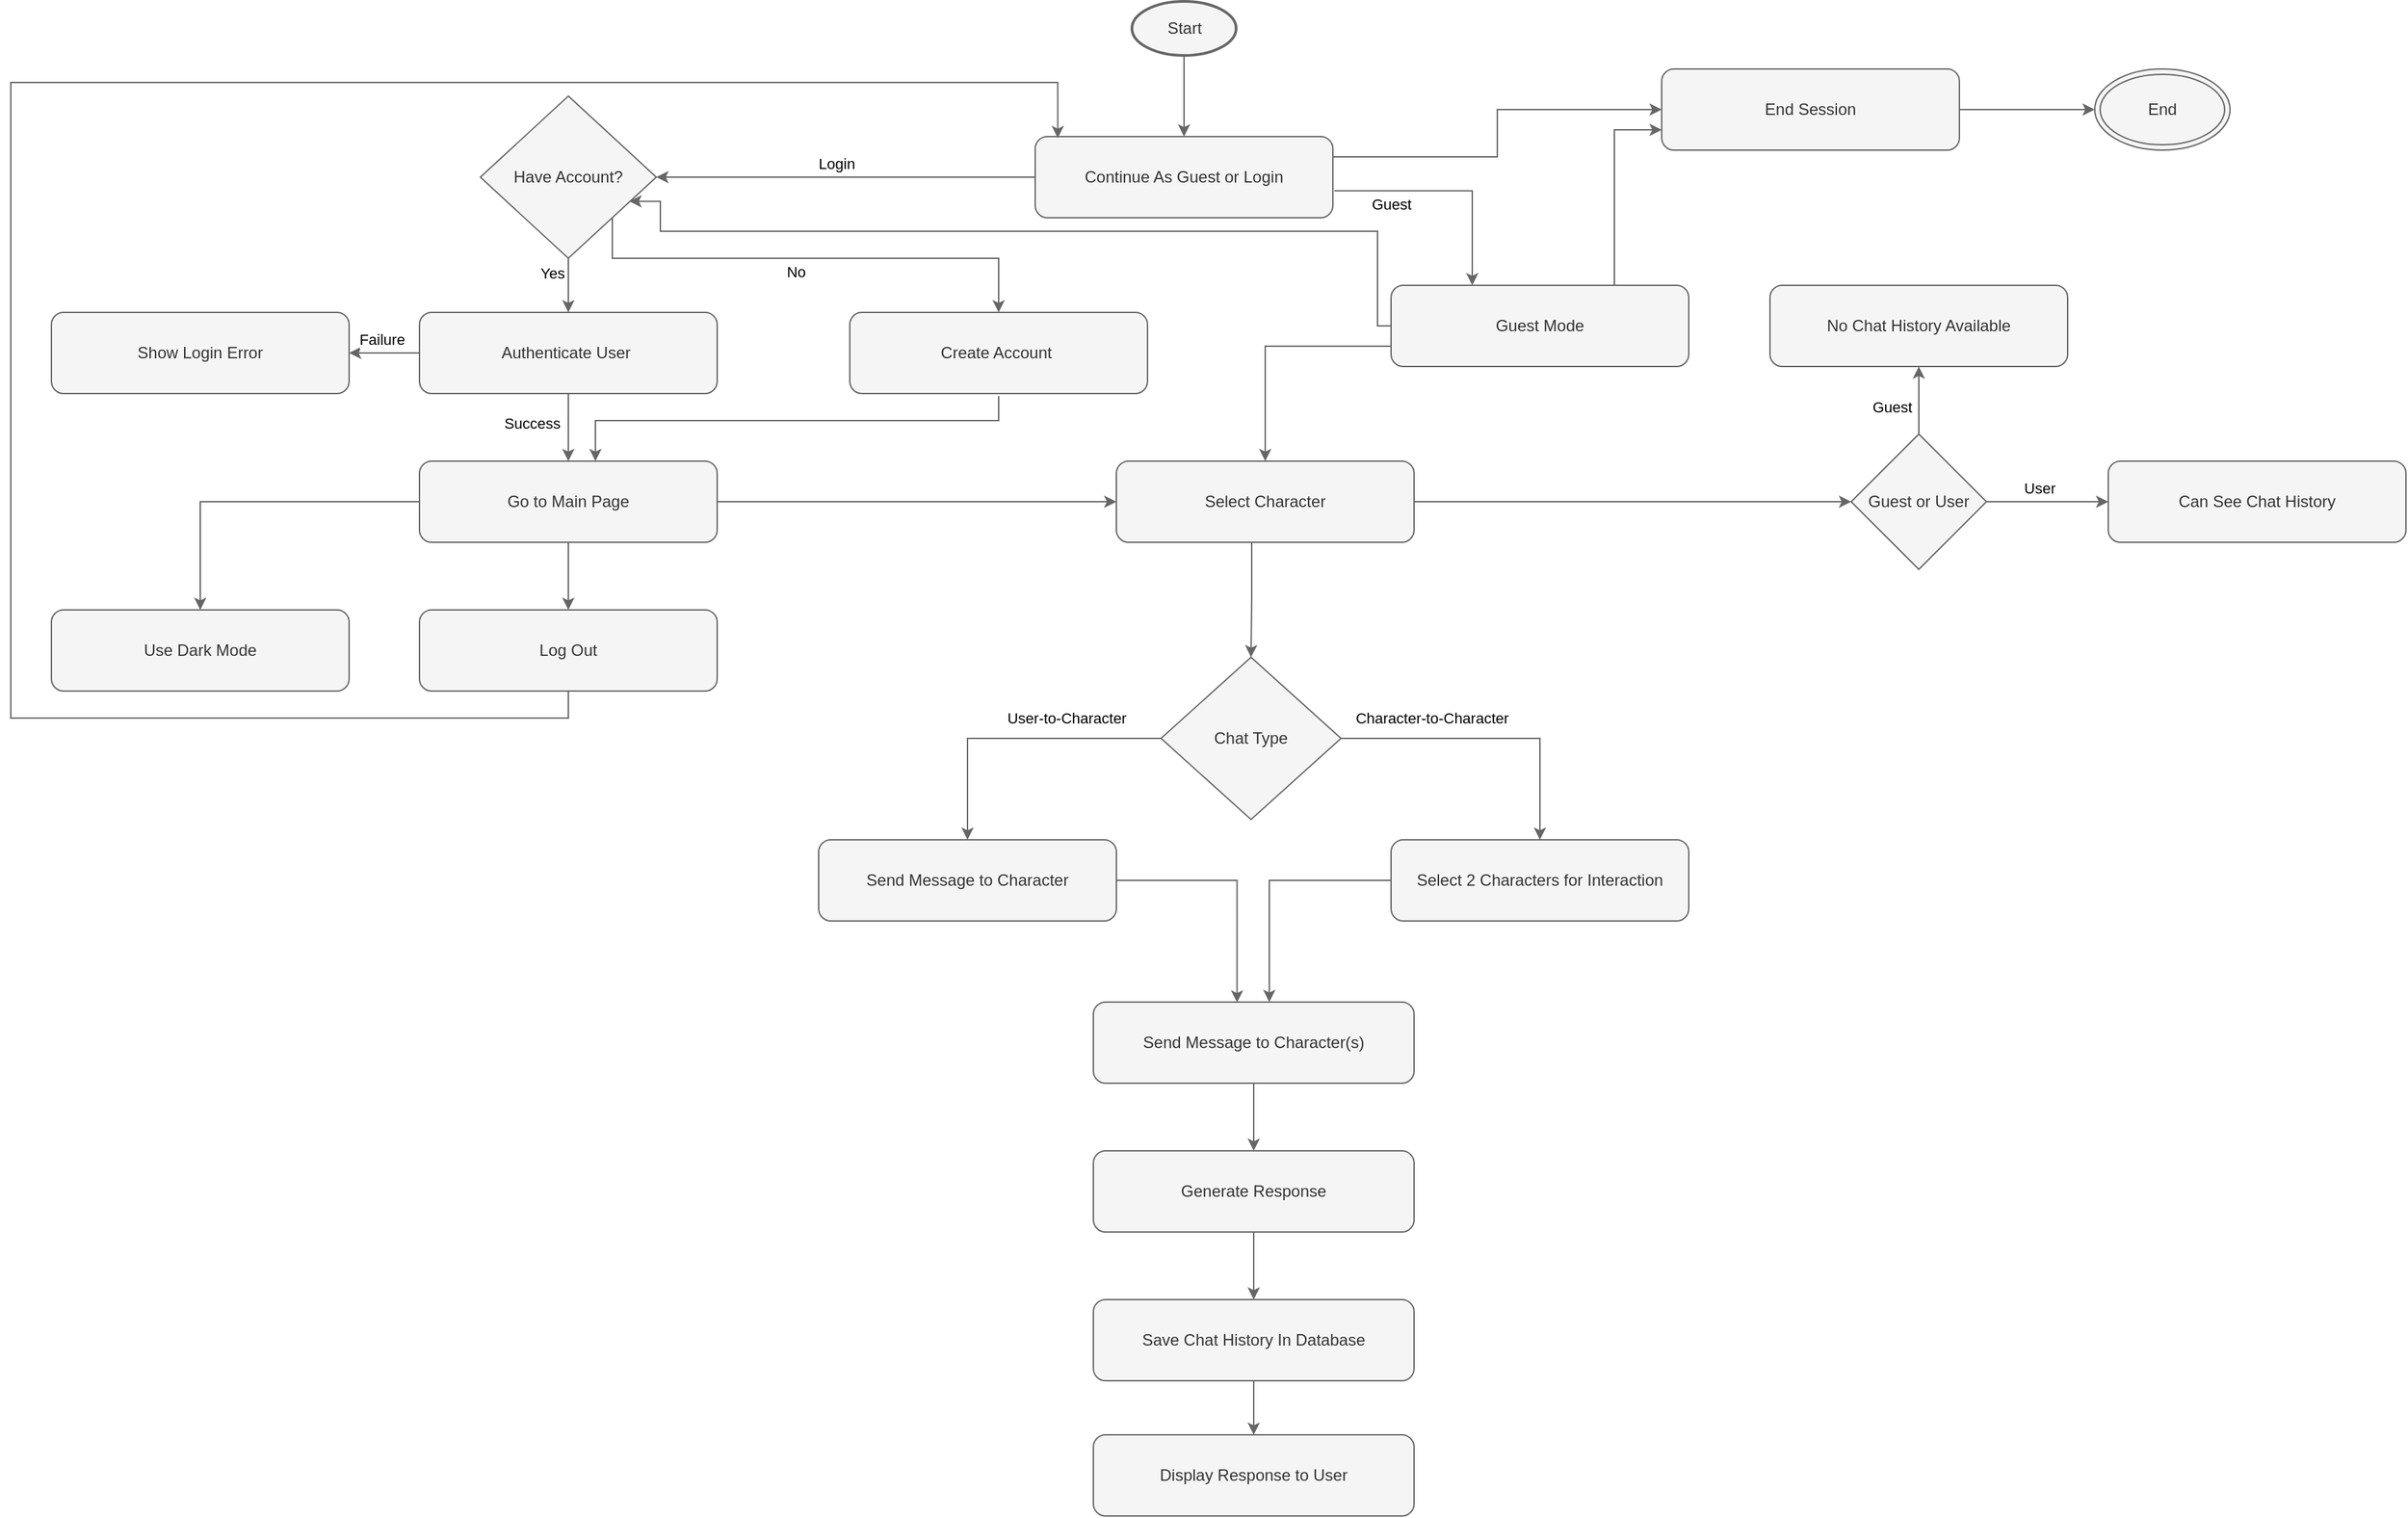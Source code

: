 <mxfile version="26.0.8">
  <diagram name="Page-1" id="VmwyERnCHEvDOOxMSM6X">
    <mxGraphModel dx="1050" dy="617" grid="1" gridSize="10" guides="1" tooltips="1" connect="1" arrows="1" fold="1" page="1" pageScale="1" pageWidth="2336" pageHeight="1654" math="0" shadow="0">
      <root>
        <mxCell id="0" />
        <mxCell id="1" parent="0" />
        <mxCell id="Jhq4CjqmU0RTI0bndSEY-3" value="" style="edgeStyle=orthogonalEdgeStyle;rounded=0;orthogonalLoop=1;jettySize=auto;html=1;fillColor=#f5f5f5;strokeColor=#666666;" parent="1" source="Jhq4CjqmU0RTI0bndSEY-1" target="Jhq4CjqmU0RTI0bndSEY-2" edge="1">
          <mxGeometry relative="1" as="geometry" />
        </mxCell>
        <mxCell id="Jhq4CjqmU0RTI0bndSEY-1" value="Start" style="strokeWidth=2;html=1;shape=mxgraph.flowchart.start_1;whiteSpace=wrap;fillColor=#f5f5f5;strokeColor=#666666;fontColor=#333333;" parent="1" vertex="1">
          <mxGeometry x="1111.5" y="280" width="77" height="40" as="geometry" />
        </mxCell>
        <mxCell id="Jhq4CjqmU0RTI0bndSEY-7" value="Guest" style="edgeStyle=orthogonalEdgeStyle;rounded=0;orthogonalLoop=1;jettySize=auto;html=1;exitX=1.005;exitY=0.668;exitDx=0;exitDy=0;exitPerimeter=0;fillColor=#f5f5f5;strokeColor=#666666;" parent="1" source="Jhq4CjqmU0RTI0bndSEY-2" target="Jhq4CjqmU0RTI0bndSEY-6" edge="1">
          <mxGeometry x="-0.512" y="-10" relative="1" as="geometry">
            <Array as="points">
              <mxPoint x="1363" y="420" />
            </Array>
            <mxPoint as="offset" />
          </mxGeometry>
        </mxCell>
        <mxCell id="Jhq4CjqmU0RTI0bndSEY-68" value="Login" style="edgeStyle=orthogonalEdgeStyle;rounded=0;orthogonalLoop=1;jettySize=auto;html=1;exitX=0;exitY=0.5;exitDx=0;exitDy=0;entryX=1;entryY=0.5;entryDx=0;entryDy=0;fillColor=#f5f5f5;strokeColor=#666666;" parent="1" source="Jhq4CjqmU0RTI0bndSEY-2" target="Jhq4CjqmU0RTI0bndSEY-65" edge="1">
          <mxGeometry x="0.05" y="-10" relative="1" as="geometry">
            <mxPoint as="offset" />
          </mxGeometry>
        </mxCell>
        <mxCell id="Jhq4CjqmU0RTI0bndSEY-97" style="edgeStyle=orthogonalEdgeStyle;rounded=0;orthogonalLoop=1;jettySize=auto;html=1;exitX=1;exitY=0.25;exitDx=0;exitDy=0;entryX=0;entryY=0.5;entryDx=0;entryDy=0;fillColor=#f5f5f5;strokeColor=#666666;" parent="1" source="Jhq4CjqmU0RTI0bndSEY-2" target="Jhq4CjqmU0RTI0bndSEY-95" edge="1">
          <mxGeometry relative="1" as="geometry" />
        </mxCell>
        <mxCell id="Jhq4CjqmU0RTI0bndSEY-2" value="Continue As Guest or Login" style="rounded=1;whiteSpace=wrap;html=1;fillColor=#f5f5f5;strokeColor=#666666;fontColor=#333333;" parent="1" vertex="1">
          <mxGeometry x="1040" y="380" width="220" height="60" as="geometry" />
        </mxCell>
        <mxCell id="Jhq4CjqmU0RTI0bndSEY-11" value="Failure" style="edgeStyle=orthogonalEdgeStyle;rounded=0;orthogonalLoop=1;jettySize=auto;html=1;exitX=0;exitY=0.5;exitDx=0;exitDy=0;fillColor=#f5f5f5;strokeColor=#666666;" parent="1" source="Jhq4CjqmU0RTI0bndSEY-5" target="Jhq4CjqmU0RTI0bndSEY-10" edge="1">
          <mxGeometry x="0.081" y="-10" relative="1" as="geometry">
            <mxPoint as="offset" />
          </mxGeometry>
        </mxCell>
        <mxCell id="Jhq4CjqmU0RTI0bndSEY-14" value="Success" style="edgeStyle=orthogonalEdgeStyle;rounded=0;orthogonalLoop=1;jettySize=auto;html=1;exitX=0.5;exitY=1;exitDx=0;exitDy=0;entryX=0.5;entryY=0;entryDx=0;entryDy=0;fillColor=#f5f5f5;strokeColor=#666666;" parent="1" source="Jhq4CjqmU0RTI0bndSEY-5" target="Jhq4CjqmU0RTI0bndSEY-13" edge="1">
          <mxGeometry x="-0.143" y="-27" relative="1" as="geometry">
            <mxPoint as="offset" />
          </mxGeometry>
        </mxCell>
        <mxCell id="Jhq4CjqmU0RTI0bndSEY-5" value="Authenticate User&lt;span style=&quot;background-color: initial;&quot;&gt;&amp;nbsp;&lt;/span&gt;" style="rounded=1;whiteSpace=wrap;html=1;fillColor=#f5f5f5;strokeColor=#666666;fontColor=#333333;" parent="1" vertex="1">
          <mxGeometry x="585" y="510" width="220" height="60" as="geometry" />
        </mxCell>
        <mxCell id="Jhq4CjqmU0RTI0bndSEY-78" style="edgeStyle=orthogonalEdgeStyle;rounded=0;orthogonalLoop=1;jettySize=auto;html=1;exitX=0;exitY=0.75;exitDx=0;exitDy=0;entryX=0.5;entryY=0;entryDx=0;entryDy=0;fillColor=#f5f5f5;strokeColor=#666666;" parent="1" source="Jhq4CjqmU0RTI0bndSEY-6" target="Jhq4CjqmU0RTI0bndSEY-15" edge="1">
          <mxGeometry relative="1" as="geometry" />
        </mxCell>
        <mxCell id="Jhq4CjqmU0RTI0bndSEY-100" style="edgeStyle=orthogonalEdgeStyle;rounded=0;orthogonalLoop=1;jettySize=auto;html=1;exitX=0.75;exitY=0;exitDx=0;exitDy=0;entryX=0;entryY=0.75;entryDx=0;entryDy=0;fillColor=#f5f5f5;strokeColor=#666666;" parent="1" source="Jhq4CjqmU0RTI0bndSEY-6" target="Jhq4CjqmU0RTI0bndSEY-95" edge="1">
          <mxGeometry relative="1" as="geometry" />
        </mxCell>
        <mxCell id="Jhq4CjqmU0RTI0bndSEY-6" value="Guest Mode" style="rounded=1;whiteSpace=wrap;html=1;fillColor=#f5f5f5;strokeColor=#666666;fontColor=#333333;" parent="1" vertex="1">
          <mxGeometry x="1303" y="490" width="220" height="60" as="geometry" />
        </mxCell>
        <mxCell id="Jhq4CjqmU0RTI0bndSEY-10" value="Show Login Error" style="rounded=1;whiteSpace=wrap;html=1;fillColor=#f5f5f5;strokeColor=#666666;fontColor=#333333;" parent="1" vertex="1">
          <mxGeometry x="313" y="510" width="220" height="60" as="geometry" />
        </mxCell>
        <mxCell id="Jhq4CjqmU0RTI0bndSEY-16" style="edgeStyle=orthogonalEdgeStyle;rounded=0;orthogonalLoop=1;jettySize=auto;html=1;exitX=1;exitY=0.5;exitDx=0;exitDy=0;entryX=0;entryY=0.5;entryDx=0;entryDy=0;fillColor=#f5f5f5;strokeColor=#666666;" parent="1" source="Jhq4CjqmU0RTI0bndSEY-13" target="Jhq4CjqmU0RTI0bndSEY-15" edge="1">
          <mxGeometry relative="1" as="geometry" />
        </mxCell>
        <mxCell id="Jhq4CjqmU0RTI0bndSEY-84" style="edgeStyle=orthogonalEdgeStyle;rounded=0;orthogonalLoop=1;jettySize=auto;html=1;exitX=0.5;exitY=1;exitDx=0;exitDy=0;fillColor=#f5f5f5;strokeColor=#666666;" parent="1" source="Jhq4CjqmU0RTI0bndSEY-13" target="Jhq4CjqmU0RTI0bndSEY-83" edge="1">
          <mxGeometry relative="1" as="geometry" />
        </mxCell>
        <mxCell id="rpaImNQuZG8i4KS2ZPYK-2" style="edgeStyle=orthogonalEdgeStyle;rounded=0;orthogonalLoop=1;jettySize=auto;html=1;exitX=0;exitY=0.5;exitDx=0;exitDy=0;entryX=0.5;entryY=0;entryDx=0;entryDy=0;fillColor=#f5f5f5;gradientColor=#b3b3b3;strokeColor=#666666;" edge="1" parent="1" source="Jhq4CjqmU0RTI0bndSEY-13" target="rpaImNQuZG8i4KS2ZPYK-1">
          <mxGeometry relative="1" as="geometry" />
        </mxCell>
        <mxCell id="Jhq4CjqmU0RTI0bndSEY-13" value="Go to Main Page" style="rounded=1;whiteSpace=wrap;html=1;fillColor=#f5f5f5;strokeColor=#666666;fontColor=#333333;" parent="1" vertex="1">
          <mxGeometry x="585" y="620" width="220" height="60" as="geometry" />
        </mxCell>
        <mxCell id="Jhq4CjqmU0RTI0bndSEY-19" style="edgeStyle=orthogonalEdgeStyle;rounded=0;orthogonalLoop=1;jettySize=auto;html=1;exitX=0.5;exitY=1;exitDx=0;exitDy=0;entryX=0.5;entryY=0;entryDx=0;entryDy=0;fillColor=#f5f5f5;strokeColor=#666666;" parent="1" source="Jhq4CjqmU0RTI0bndSEY-15" target="Jhq4CjqmU0RTI0bndSEY-18" edge="1">
          <mxGeometry relative="1" as="geometry">
            <Array as="points">
              <mxPoint x="1200" y="680" />
              <mxPoint x="1200" y="723" />
            </Array>
          </mxGeometry>
        </mxCell>
        <mxCell id="Jhq4CjqmU0RTI0bndSEY-49" style="edgeStyle=orthogonalEdgeStyle;rounded=0;orthogonalLoop=1;jettySize=auto;html=1;exitX=1;exitY=0.5;exitDx=0;exitDy=0;entryX=0;entryY=0.5;entryDx=0;entryDy=0;fillColor=#f5f5f5;strokeColor=#666666;" parent="1" source="Jhq4CjqmU0RTI0bndSEY-15" target="Jhq4CjqmU0RTI0bndSEY-47" edge="1">
          <mxGeometry relative="1" as="geometry" />
        </mxCell>
        <mxCell id="Jhq4CjqmU0RTI0bndSEY-15" value="Select Character" style="rounded=1;whiteSpace=wrap;html=1;fillColor=#f5f5f5;strokeColor=#666666;fontColor=#333333;" parent="1" vertex="1">
          <mxGeometry x="1100" y="620" width="220" height="60" as="geometry" />
        </mxCell>
        <mxCell id="Jhq4CjqmU0RTI0bndSEY-23" value="User-to-Character" style="edgeStyle=orthogonalEdgeStyle;rounded=0;orthogonalLoop=1;jettySize=auto;html=1;exitX=0;exitY=0.5;exitDx=0;exitDy=0;entryX=0.5;entryY=0;entryDx=0;entryDy=0;fillColor=#f5f5f5;strokeColor=#666666;" parent="1" source="Jhq4CjqmU0RTI0bndSEY-18" target="Jhq4CjqmU0RTI0bndSEY-21" edge="1">
          <mxGeometry x="-0.358" y="-15" relative="1" as="geometry">
            <mxPoint as="offset" />
          </mxGeometry>
        </mxCell>
        <mxCell id="Jhq4CjqmU0RTI0bndSEY-24" value="Character-to-Character" style="edgeStyle=orthogonalEdgeStyle;rounded=0;orthogonalLoop=1;jettySize=auto;html=1;exitX=1;exitY=0.5;exitDx=0;exitDy=0;entryX=0.5;entryY=0;entryDx=0;entryDy=0;fillColor=#f5f5f5;strokeColor=#666666;" parent="1" source="Jhq4CjqmU0RTI0bndSEY-18" target="Jhq4CjqmU0RTI0bndSEY-22" edge="1">
          <mxGeometry x="-0.396" y="15" relative="1" as="geometry">
            <mxPoint as="offset" />
          </mxGeometry>
        </mxCell>
        <mxCell id="Jhq4CjqmU0RTI0bndSEY-18" value="Chat Type" style="rhombus;whiteSpace=wrap;html=1;fillColor=#f5f5f5;strokeColor=#666666;fontColor=#333333;" parent="1" vertex="1">
          <mxGeometry x="1133" y="765" width="133" height="120" as="geometry" />
        </mxCell>
        <mxCell id="Jhq4CjqmU0RTI0bndSEY-21" value="Send Message to Character" style="rounded=1;whiteSpace=wrap;html=1;fillColor=#f5f5f5;strokeColor=#666666;fontColor=#333333;" parent="1" vertex="1">
          <mxGeometry x="880" y="900" width="220" height="60" as="geometry" />
        </mxCell>
        <mxCell id="Jhq4CjqmU0RTI0bndSEY-29" style="edgeStyle=orthogonalEdgeStyle;rounded=0;orthogonalLoop=1;jettySize=auto;html=1;exitX=0;exitY=0.5;exitDx=0;exitDy=0;entryX=0.549;entryY=0;entryDx=0;entryDy=0;entryPerimeter=0;fillColor=#f5f5f5;strokeColor=#666666;" parent="1" source="Jhq4CjqmU0RTI0bndSEY-22" target="Jhq4CjqmU0RTI0bndSEY-26" edge="1">
          <mxGeometry relative="1" as="geometry">
            <Array as="points">
              <mxPoint x="1213" y="930" />
              <mxPoint x="1213" y="1020" />
            </Array>
          </mxGeometry>
        </mxCell>
        <mxCell id="Jhq4CjqmU0RTI0bndSEY-22" value="Select 2 Characters for Interaction" style="rounded=1;whiteSpace=wrap;html=1;fillColor=#f5f5f5;strokeColor=#666666;fontColor=#333333;" parent="1" vertex="1">
          <mxGeometry x="1303" y="900" width="220" height="60" as="geometry" />
        </mxCell>
        <mxCell id="Jhq4CjqmU0RTI0bndSEY-39" style="edgeStyle=orthogonalEdgeStyle;rounded=0;orthogonalLoop=1;jettySize=auto;html=1;exitX=0.5;exitY=1;exitDx=0;exitDy=0;fillColor=#f5f5f5;strokeColor=#666666;" parent="1" source="Jhq4CjqmU0RTI0bndSEY-26" target="Jhq4CjqmU0RTI0bndSEY-37" edge="1">
          <mxGeometry relative="1" as="geometry" />
        </mxCell>
        <mxCell id="Jhq4CjqmU0RTI0bndSEY-26" value="Send Message to Character(s)" style="rounded=1;whiteSpace=wrap;html=1;fillColor=#f5f5f5;strokeColor=#666666;fontColor=#333333;" parent="1" vertex="1">
          <mxGeometry x="1083" y="1020" width="237" height="60" as="geometry" />
        </mxCell>
        <mxCell id="Jhq4CjqmU0RTI0bndSEY-41" style="edgeStyle=orthogonalEdgeStyle;rounded=0;orthogonalLoop=1;jettySize=auto;html=1;fillColor=#f5f5f5;strokeColor=#666666;" parent="1" source="Jhq4CjqmU0RTI0bndSEY-37" target="Jhq4CjqmU0RTI0bndSEY-40" edge="1">
          <mxGeometry relative="1" as="geometry" />
        </mxCell>
        <mxCell id="Jhq4CjqmU0RTI0bndSEY-37" value="Generate Response" style="rounded=1;whiteSpace=wrap;html=1;fillColor=#f5f5f5;strokeColor=#666666;fontColor=#333333;" parent="1" vertex="1">
          <mxGeometry x="1083" y="1130" width="237" height="60" as="geometry" />
        </mxCell>
        <mxCell id="Jhq4CjqmU0RTI0bndSEY-43" style="edgeStyle=orthogonalEdgeStyle;rounded=0;orthogonalLoop=1;jettySize=auto;html=1;exitX=0.5;exitY=1;exitDx=0;exitDy=0;fillColor=#f5f5f5;strokeColor=#666666;" parent="1" source="Jhq4CjqmU0RTI0bndSEY-40" target="Jhq4CjqmU0RTI0bndSEY-42" edge="1">
          <mxGeometry relative="1" as="geometry" />
        </mxCell>
        <mxCell id="Jhq4CjqmU0RTI0bndSEY-40" value="Save Chat History In Database" style="rounded=1;whiteSpace=wrap;html=1;fillColor=#f5f5f5;strokeColor=#666666;fontColor=#333333;" parent="1" vertex="1">
          <mxGeometry x="1083" y="1240" width="237" height="60" as="geometry" />
        </mxCell>
        <mxCell id="Jhq4CjqmU0RTI0bndSEY-42" value="Display Response to User" style="rounded=1;whiteSpace=wrap;html=1;fillColor=#f5f5f5;strokeColor=#666666;fontColor=#333333;" parent="1" vertex="1">
          <mxGeometry x="1083" y="1340" width="237" height="60" as="geometry" />
        </mxCell>
        <mxCell id="Jhq4CjqmU0RTI0bndSEY-54" value="User" style="edgeStyle=orthogonalEdgeStyle;rounded=0;orthogonalLoop=1;jettySize=auto;html=1;exitX=1;exitY=0.5;exitDx=0;exitDy=0;entryX=0;entryY=0.5;entryDx=0;entryDy=0;fillColor=#f5f5f5;strokeColor=#666666;" parent="1" source="Jhq4CjqmU0RTI0bndSEY-47" target="Jhq4CjqmU0RTI0bndSEY-53" edge="1">
          <mxGeometry x="-0.143" y="10" relative="1" as="geometry">
            <mxPoint as="offset" />
          </mxGeometry>
        </mxCell>
        <mxCell id="Jhq4CjqmU0RTI0bndSEY-58" value="Guest" style="edgeStyle=orthogonalEdgeStyle;rounded=0;orthogonalLoop=1;jettySize=auto;html=1;exitX=0.5;exitY=0;exitDx=0;exitDy=0;entryX=0.5;entryY=1;entryDx=0;entryDy=0;fillColor=#f5f5f5;strokeColor=#666666;" parent="1" source="Jhq4CjqmU0RTI0bndSEY-47" target="Jhq4CjqmU0RTI0bndSEY-57" edge="1">
          <mxGeometry x="-0.2" y="20" relative="1" as="geometry">
            <mxPoint as="offset" />
          </mxGeometry>
        </mxCell>
        <mxCell id="Jhq4CjqmU0RTI0bndSEY-47" value="Guest or User" style="rhombus;whiteSpace=wrap;html=1;fillColor=#f5f5f5;strokeColor=#666666;fontColor=#333333;" parent="1" vertex="1">
          <mxGeometry x="1643" y="600" width="100" height="100" as="geometry" />
        </mxCell>
        <mxCell id="Jhq4CjqmU0RTI0bndSEY-53" value="Can See Chat History" style="rounded=1;whiteSpace=wrap;html=1;fillColor=#f5f5f5;strokeColor=#666666;fontColor=#333333;" parent="1" vertex="1">
          <mxGeometry x="1833" y="620" width="220" height="60" as="geometry" />
        </mxCell>
        <mxCell id="Jhq4CjqmU0RTI0bndSEY-57" value="No Chat History Available" style="rounded=1;whiteSpace=wrap;html=1;fillColor=#f5f5f5;strokeColor=#666666;fontColor=#333333;" parent="1" vertex="1">
          <mxGeometry x="1583" y="490" width="220" height="60" as="geometry" />
        </mxCell>
        <mxCell id="Jhq4CjqmU0RTI0bndSEY-69" value="Yes" style="edgeStyle=orthogonalEdgeStyle;rounded=0;orthogonalLoop=1;jettySize=auto;html=1;exitX=0.5;exitY=1;exitDx=0;exitDy=0;entryX=0.5;entryY=0;entryDx=0;entryDy=0;fillColor=#f5f5f5;strokeColor=#666666;" parent="1" source="Jhq4CjqmU0RTI0bndSEY-65" target="Jhq4CjqmU0RTI0bndSEY-5" edge="1">
          <mxGeometry x="-0.474" y="-12" relative="1" as="geometry">
            <mxPoint as="offset" />
          </mxGeometry>
        </mxCell>
        <mxCell id="Jhq4CjqmU0RTI0bndSEY-74" value="No" style="edgeStyle=orthogonalEdgeStyle;rounded=0;orthogonalLoop=1;jettySize=auto;html=1;exitX=1;exitY=1;exitDx=0;exitDy=0;entryX=0.5;entryY=0;entryDx=0;entryDy=0;fillColor=#f5f5f5;strokeColor=#666666;" parent="1" source="Jhq4CjqmU0RTI0bndSEY-65" target="Jhq4CjqmU0RTI0bndSEY-73" edge="1">
          <mxGeometry x="-0.069" y="-10" relative="1" as="geometry">
            <Array as="points">
              <mxPoint x="728" y="470" />
              <mxPoint x="1013" y="470" />
            </Array>
            <mxPoint as="offset" />
          </mxGeometry>
        </mxCell>
        <mxCell id="Jhq4CjqmU0RTI0bndSEY-65" value="Have Account?" style="rhombus;whiteSpace=wrap;html=1;fillColor=#f5f5f5;strokeColor=#666666;fontColor=#333333;" parent="1" vertex="1">
          <mxGeometry x="630" y="350" width="130" height="120" as="geometry" />
        </mxCell>
        <mxCell id="Jhq4CjqmU0RTI0bndSEY-73" value="Create Account&amp;nbsp;" style="rounded=1;whiteSpace=wrap;html=1;fillColor=#f5f5f5;strokeColor=#666666;fontColor=#333333;" parent="1" vertex="1">
          <mxGeometry x="903" y="510" width="220" height="60" as="geometry" />
        </mxCell>
        <mxCell id="Jhq4CjqmU0RTI0bndSEY-77" style="edgeStyle=orthogonalEdgeStyle;rounded=0;orthogonalLoop=1;jettySize=auto;html=1;exitX=0.5;exitY=1;exitDx=0;exitDy=0;entryX=0.591;entryY=-0.031;entryDx=0;entryDy=0;entryPerimeter=0;fillColor=#f5f5f5;strokeColor=#666666;" parent="1" edge="1">
          <mxGeometry relative="1" as="geometry">
            <mxPoint x="1013" y="571.86" as="sourcePoint" />
            <mxPoint x="715.02" y="620.0" as="targetPoint" />
            <Array as="points">
              <mxPoint x="1013" y="590" />
              <mxPoint x="715" y="590" />
            </Array>
          </mxGeometry>
        </mxCell>
        <mxCell id="Jhq4CjqmU0RTI0bndSEY-92" style="edgeStyle=orthogonalEdgeStyle;rounded=0;orthogonalLoop=1;jettySize=auto;html=1;exitX=0.5;exitY=1;exitDx=0;exitDy=0;entryX=0.076;entryY=0.019;entryDx=0;entryDy=0;entryPerimeter=0;fillColor=#f5f5f5;strokeColor=#666666;" parent="1" source="Jhq4CjqmU0RTI0bndSEY-83" target="Jhq4CjqmU0RTI0bndSEY-2" edge="1">
          <mxGeometry relative="1" as="geometry">
            <mxPoint x="993" y="330" as="targetPoint" />
            <Array as="points">
              <mxPoint x="695" y="810" />
              <mxPoint x="283" y="810" />
              <mxPoint x="283" y="340" />
              <mxPoint x="1057" y="340" />
            </Array>
          </mxGeometry>
        </mxCell>
        <mxCell id="Jhq4CjqmU0RTI0bndSEY-83" value="Log Out" style="rounded=1;whiteSpace=wrap;html=1;fillColor=#f5f5f5;strokeColor=#666666;fontColor=#333333;" parent="1" vertex="1">
          <mxGeometry x="585" y="730" width="220" height="60" as="geometry" />
        </mxCell>
        <mxCell id="Jhq4CjqmU0RTI0bndSEY-99" style="edgeStyle=orthogonalEdgeStyle;rounded=0;orthogonalLoop=1;jettySize=auto;html=1;exitX=1;exitY=0.5;exitDx=0;exitDy=0;entryX=0;entryY=0.5;entryDx=0;entryDy=0;fillColor=#f5f5f5;strokeColor=#666666;" parent="1" source="Jhq4CjqmU0RTI0bndSEY-95" target="Jhq4CjqmU0RTI0bndSEY-98" edge="1">
          <mxGeometry relative="1" as="geometry" />
        </mxCell>
        <mxCell id="Jhq4CjqmU0RTI0bndSEY-95" value="End Session" style="rounded=1;whiteSpace=wrap;html=1;fillColor=#f5f5f5;strokeColor=#666666;fontColor=#333333;" parent="1" vertex="1">
          <mxGeometry x="1503" y="330" width="220" height="60" as="geometry" />
        </mxCell>
        <mxCell id="Jhq4CjqmU0RTI0bndSEY-98" value="End" style="ellipse;shape=doubleEllipse;whiteSpace=wrap;html=1;fillColor=#f5f5f5;strokeColor=#666666;fontColor=#333333;" parent="1" vertex="1">
          <mxGeometry x="1823" y="330" width="100" height="60" as="geometry" />
        </mxCell>
        <mxCell id="Jhq4CjqmU0RTI0bndSEY-101" style="edgeStyle=orthogonalEdgeStyle;rounded=0;orthogonalLoop=1;jettySize=auto;html=1;exitX=0;exitY=0.5;exitDx=0;exitDy=0;entryX=0.847;entryY=0.649;entryDx=0;entryDy=0;entryPerimeter=0;fillColor=#f5f5f5;strokeColor=#666666;" parent="1" source="Jhq4CjqmU0RTI0bndSEY-6" target="Jhq4CjqmU0RTI0bndSEY-65" edge="1">
          <mxGeometry relative="1" as="geometry">
            <Array as="points">
              <mxPoint x="1293" y="520" />
              <mxPoint x="1293" y="450" />
              <mxPoint x="763" y="450" />
              <mxPoint x="763" y="428" />
            </Array>
          </mxGeometry>
        </mxCell>
        <mxCell id="Jhq4CjqmU0RTI0bndSEY-107" style="edgeStyle=orthogonalEdgeStyle;rounded=0;orthogonalLoop=1;jettySize=auto;html=1;exitX=1;exitY=0.5;exitDx=0;exitDy=0;entryX=0.448;entryY=0.005;entryDx=0;entryDy=0;entryPerimeter=0;fillColor=#f5f5f5;strokeColor=#666666;" parent="1" source="Jhq4CjqmU0RTI0bndSEY-21" target="Jhq4CjqmU0RTI0bndSEY-26" edge="1">
          <mxGeometry relative="1" as="geometry" />
        </mxCell>
        <mxCell id="rpaImNQuZG8i4KS2ZPYK-1" value="Use Dark Mode" style="rounded=1;whiteSpace=wrap;html=1;fillColor=#f5f5f5;strokeColor=#666666;fontColor=#333333;" vertex="1" parent="1">
          <mxGeometry x="313" y="730" width="220" height="60" as="geometry" />
        </mxCell>
      </root>
    </mxGraphModel>
  </diagram>
</mxfile>
